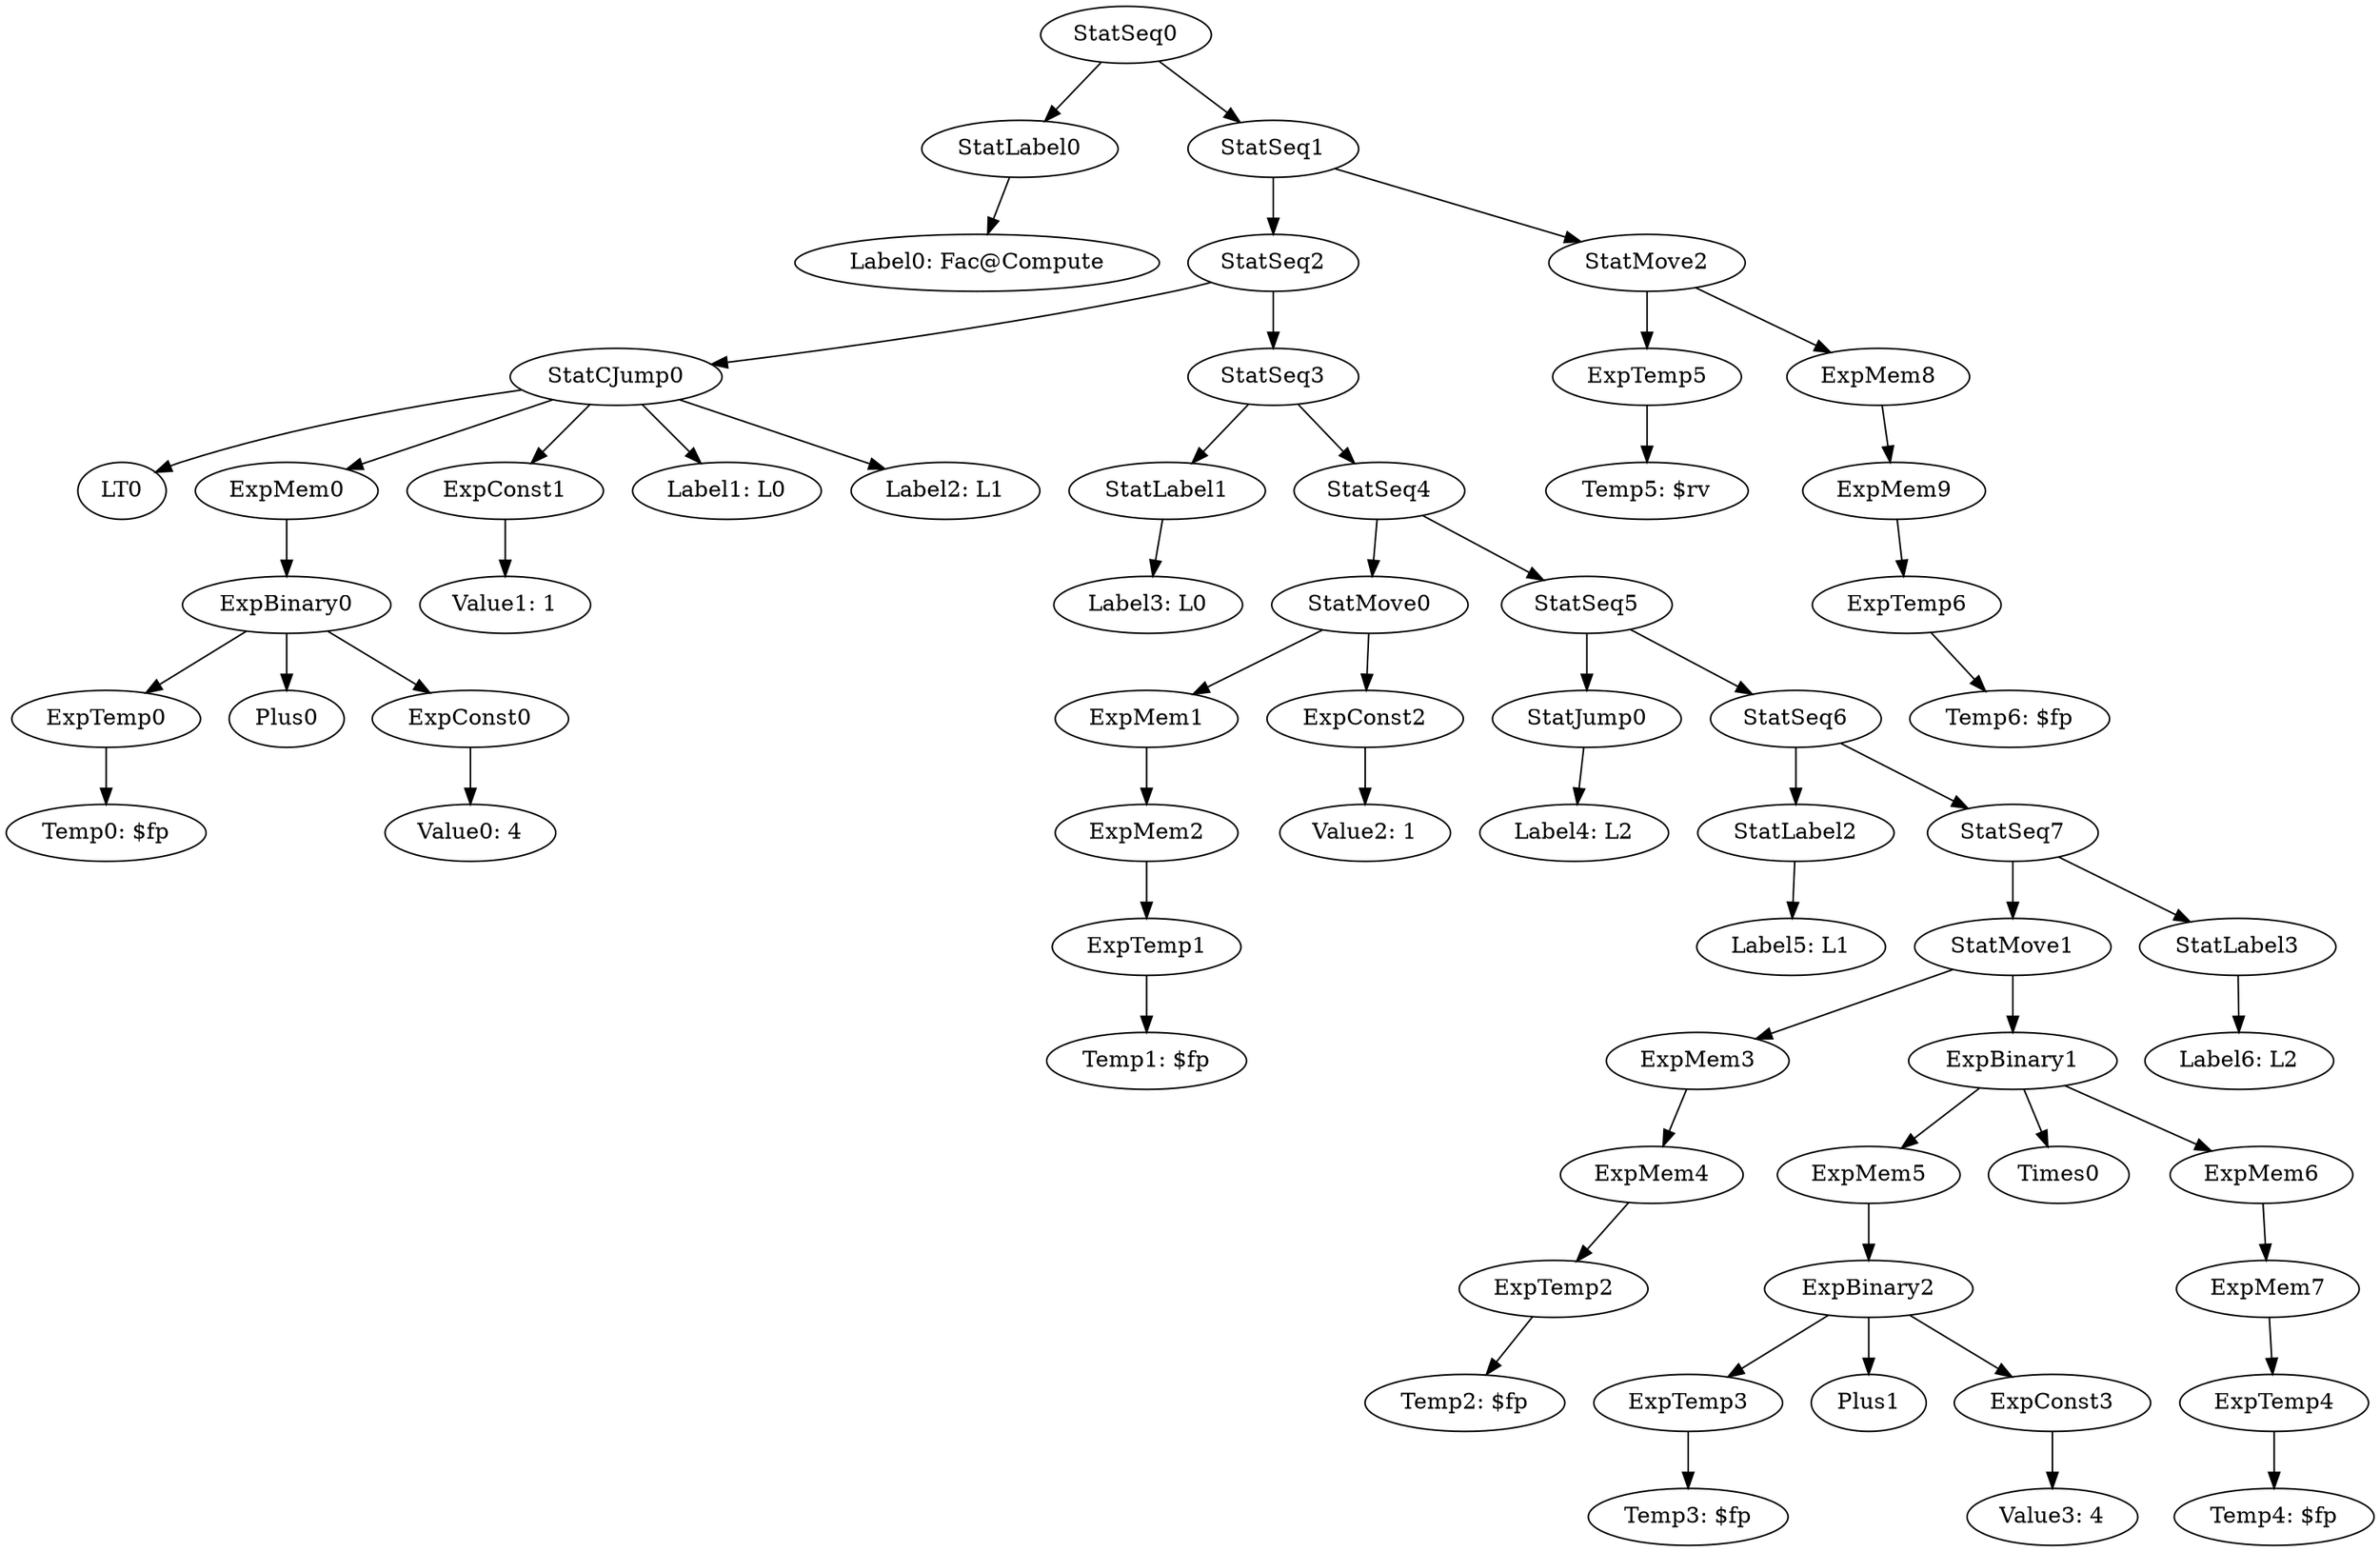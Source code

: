 digraph {
	ordering = out;
	ExpTemp6 -> "Temp6: $fp";
	StatMove2 -> ExpTemp5;
	StatMove2 -> ExpMem8;
	StatLabel3 -> "Label6: L2";
	ExpMem6 -> ExpMem7;
	ExpTemp4 -> "Temp4: $fp";
	ExpBinary1 -> ExpMem5;
	ExpBinary1 -> Times0;
	ExpBinary1 -> ExpMem6;
	ExpConst3 -> "Value3: 4";
	ExpMem8 -> ExpMem9;
	ExpBinary2 -> ExpTemp3;
	ExpBinary2 -> Plus1;
	ExpBinary2 -> ExpConst3;
	ExpMem3 -> ExpMem4;
	ExpMem9 -> ExpTemp6;
	StatSeq1 -> StatSeq2;
	StatSeq1 -> StatMove2;
	ExpConst1 -> "Value1: 1";
	StatSeq2 -> StatCJump0;
	StatSeq2 -> StatSeq3;
	ExpMem0 -> ExpBinary0;
	ExpMem4 -> ExpTemp2;
	ExpBinary0 -> ExpTemp0;
	ExpBinary0 -> Plus0;
	ExpBinary0 -> ExpConst0;
	ExpMem1 -> ExpMem2;
	StatSeq7 -> StatMove1;
	StatSeq7 -> StatLabel3;
	StatLabel0 -> "Label0: Fac@Compute";
	ExpMem7 -> ExpTemp4;
	ExpTemp0 -> "Temp0: $fp";
	StatSeq3 -> StatLabel1;
	StatSeq3 -> StatSeq4;
	StatMove0 -> ExpMem1;
	StatMove0 -> ExpConst2;
	ExpTemp3 -> "Temp3: $fp";
	StatSeq6 -> StatLabel2;
	StatSeq6 -> StatSeq7;
	ExpTemp5 -> "Temp5: $rv";
	StatSeq0 -> StatLabel0;
	StatSeq0 -> StatSeq1;
	ExpTemp1 -> "Temp1: $fp";
	ExpConst2 -> "Value2: 1";
	StatLabel1 -> "Label3: L0";
	ExpMem2 -> ExpTemp1;
	StatSeq4 -> StatMove0;
	StatSeq4 -> StatSeq5;
	StatJump0 -> "Label4: L2";
	ExpConst0 -> "Value0: 4";
	StatLabel2 -> "Label5: L1";
	ExpMem5 -> ExpBinary2;
	StatMove1 -> ExpMem3;
	StatMove1 -> ExpBinary1;
	StatCJump0 -> LT0;
	StatCJump0 -> ExpMem0;
	StatCJump0 -> ExpConst1;
	StatCJump0 -> "Label1: L0";
	StatCJump0 -> "Label2: L1";
	StatSeq5 -> StatJump0;
	StatSeq5 -> StatSeq6;
	ExpTemp2 -> "Temp2: $fp";
}

